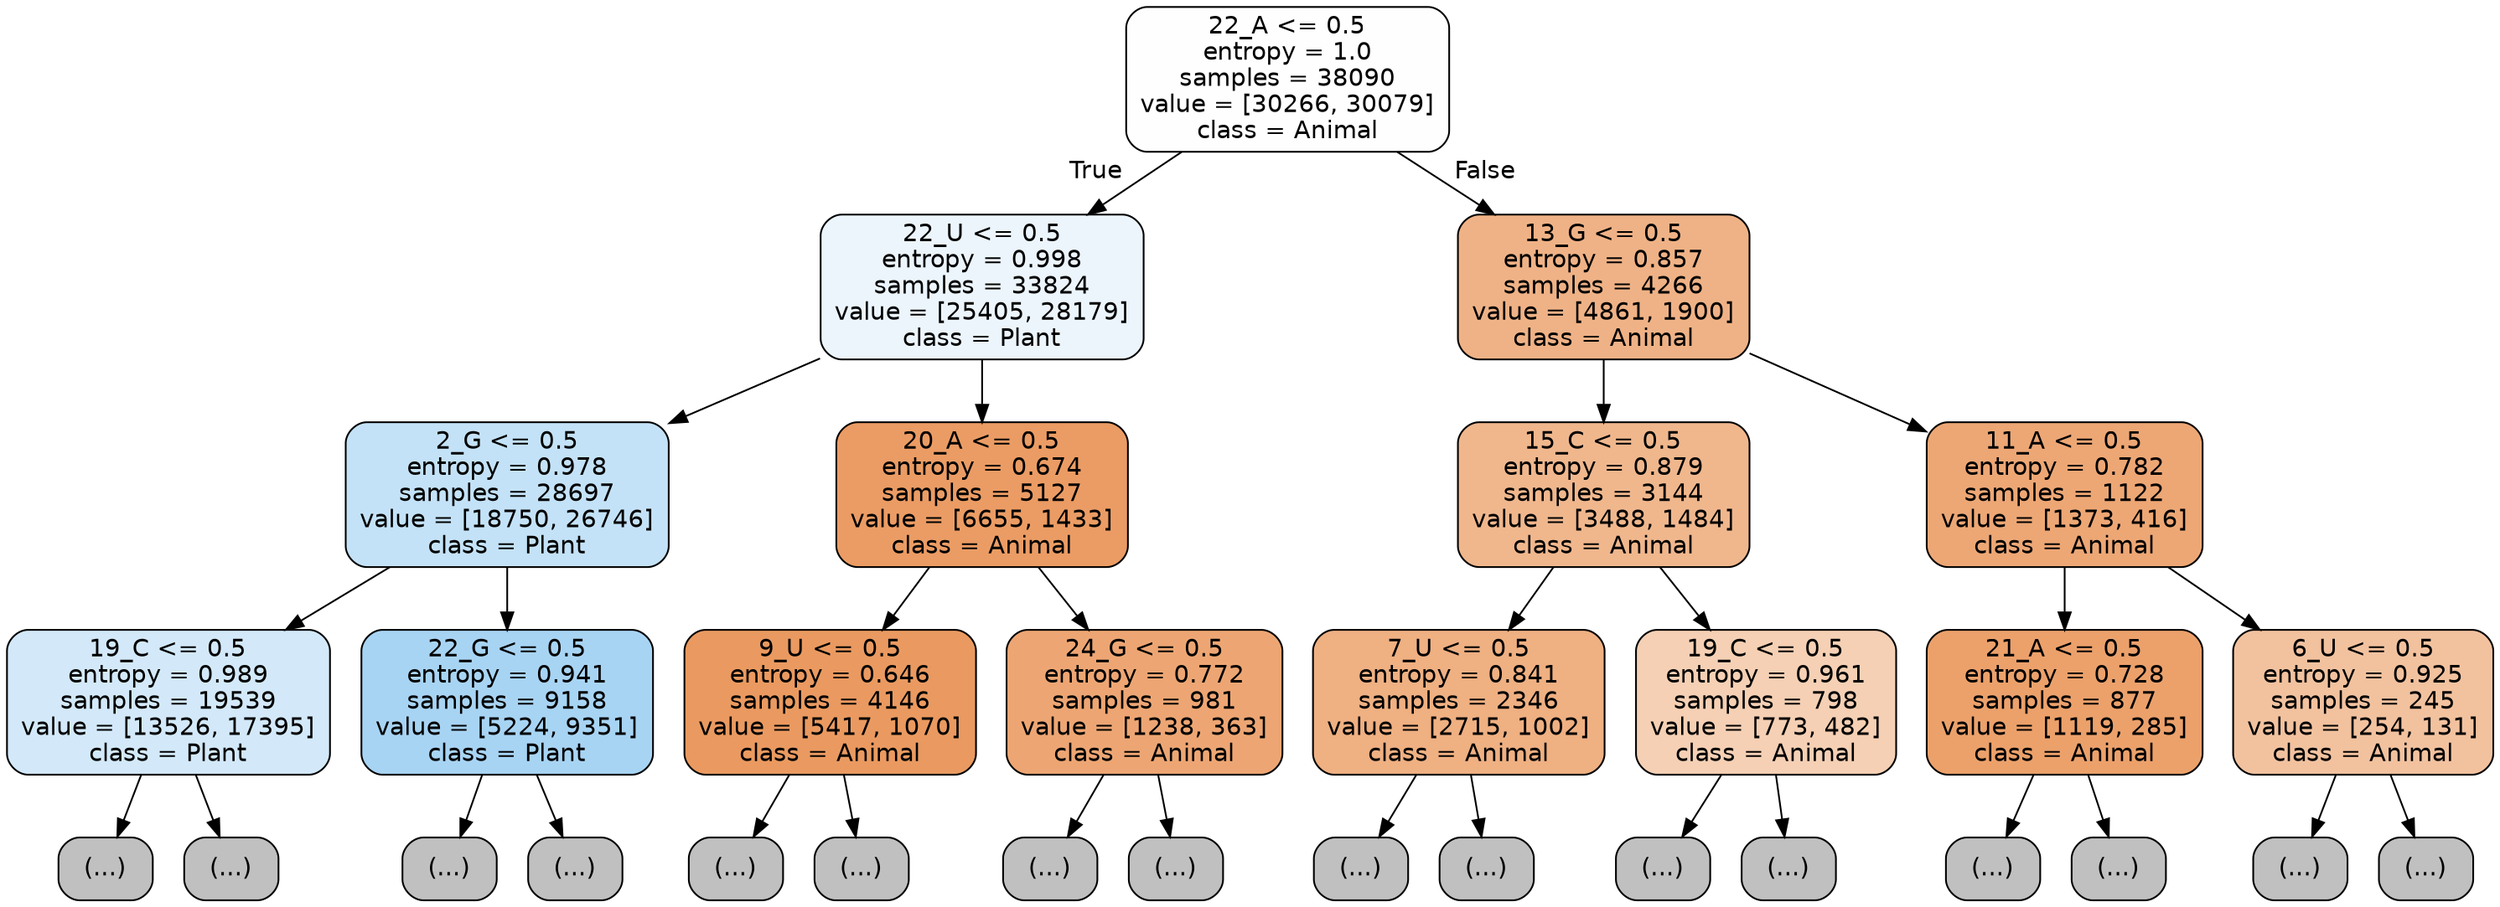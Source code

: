 digraph Tree {
node [shape=box, style="filled, rounded", color="black", fontname="helvetica"] ;
edge [fontname="helvetica"] ;
0 [label="22_A <= 0.5\nentropy = 1.0\nsamples = 38090\nvalue = [30266, 30079]\nclass = Animal", fillcolor="#fffefe"] ;
1 [label="22_U <= 0.5\nentropy = 0.998\nsamples = 33824\nvalue = [25405, 28179]\nclass = Plant", fillcolor="#ecf5fc"] ;
0 -> 1 [labeldistance=2.5, labelangle=45, headlabel="True"] ;
2 [label="2_G <= 0.5\nentropy = 0.978\nsamples = 28697\nvalue = [18750, 26746]\nclass = Plant", fillcolor="#c4e2f7"] ;
1 -> 2 ;
3 [label="19_C <= 0.5\nentropy = 0.989\nsamples = 19539\nvalue = [13526, 17395]\nclass = Plant", fillcolor="#d3e9f9"] ;
2 -> 3 ;
4 [label="(...)", fillcolor="#C0C0C0"] ;
3 -> 4 ;
6619 [label="(...)", fillcolor="#C0C0C0"] ;
3 -> 6619 ;
8860 [label="22_G <= 0.5\nentropy = 0.941\nsamples = 9158\nvalue = [5224, 9351]\nclass = Plant", fillcolor="#a8d4f4"] ;
2 -> 8860 ;
8861 [label="(...)", fillcolor="#C0C0C0"] ;
8860 -> 8861 ;
11898 [label="(...)", fillcolor="#C0C0C0"] ;
8860 -> 11898 ;
12429 [label="20_A <= 0.5\nentropy = 0.674\nsamples = 5127\nvalue = [6655, 1433]\nclass = Animal", fillcolor="#eb9c64"] ;
1 -> 12429 ;
12430 [label="9_U <= 0.5\nentropy = 0.646\nsamples = 4146\nvalue = [5417, 1070]\nclass = Animal", fillcolor="#ea9a60"] ;
12429 -> 12430 ;
12431 [label="(...)", fillcolor="#C0C0C0"] ;
12430 -> 12431 ;
13498 [label="(...)", fillcolor="#C0C0C0"] ;
12430 -> 13498 ;
13919 [label="24_G <= 0.5\nentropy = 0.772\nsamples = 981\nvalue = [1238, 363]\nclass = Animal", fillcolor="#eda673"] ;
12429 -> 13919 ;
13920 [label="(...)", fillcolor="#C0C0C0"] ;
13919 -> 13920 ;
14357 [label="(...)", fillcolor="#C0C0C0"] ;
13919 -> 14357 ;
14372 [label="13_G <= 0.5\nentropy = 0.857\nsamples = 4266\nvalue = [4861, 1900]\nclass = Animal", fillcolor="#efb286"] ;
0 -> 14372 [labeldistance=2.5, labelangle=-45, headlabel="False"] ;
14373 [label="15_C <= 0.5\nentropy = 0.879\nsamples = 3144\nvalue = [3488, 1484]\nclass = Animal", fillcolor="#f0b78d"] ;
14372 -> 14373 ;
14374 [label="7_U <= 0.5\nentropy = 0.841\nsamples = 2346\nvalue = [2715, 1002]\nclass = Animal", fillcolor="#efb082"] ;
14373 -> 14374 ;
14375 [label="(...)", fillcolor="#C0C0C0"] ;
14374 -> 14375 ;
15132 [label="(...)", fillcolor="#C0C0C0"] ;
14374 -> 15132 ;
15439 [label="19_C <= 0.5\nentropy = 0.961\nsamples = 798\nvalue = [773, 482]\nclass = Animal", fillcolor="#f5d0b4"] ;
14373 -> 15439 ;
15440 [label="(...)", fillcolor="#C0C0C0"] ;
15439 -> 15440 ;
15679 [label="(...)", fillcolor="#C0C0C0"] ;
15439 -> 15679 ;
15802 [label="11_A <= 0.5\nentropy = 0.782\nsamples = 1122\nvalue = [1373, 416]\nclass = Animal", fillcolor="#eda775"] ;
14372 -> 15802 ;
15803 [label="21_A <= 0.5\nentropy = 0.728\nsamples = 877\nvalue = [1119, 285]\nclass = Animal", fillcolor="#eca16b"] ;
15802 -> 15803 ;
15804 [label="(...)", fillcolor="#C0C0C0"] ;
15803 -> 15804 ;
16135 [label="(...)", fillcolor="#C0C0C0"] ;
15803 -> 16135 ;
16212 [label="6_U <= 0.5\nentropy = 0.925\nsamples = 245\nvalue = [254, 131]\nclass = Animal", fillcolor="#f2c29f"] ;
15802 -> 16212 ;
16213 [label="(...)", fillcolor="#C0C0C0"] ;
16212 -> 16213 ;
16312 [label="(...)", fillcolor="#C0C0C0"] ;
16212 -> 16312 ;
}